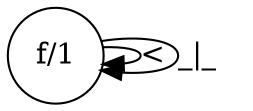 digraph G {
a[shape=circle,fillcolor=white,style=filled,label="f/1"];
edge[label="<"];
a->{a};
edge[label="_|_"];
a->{a;a};
}
